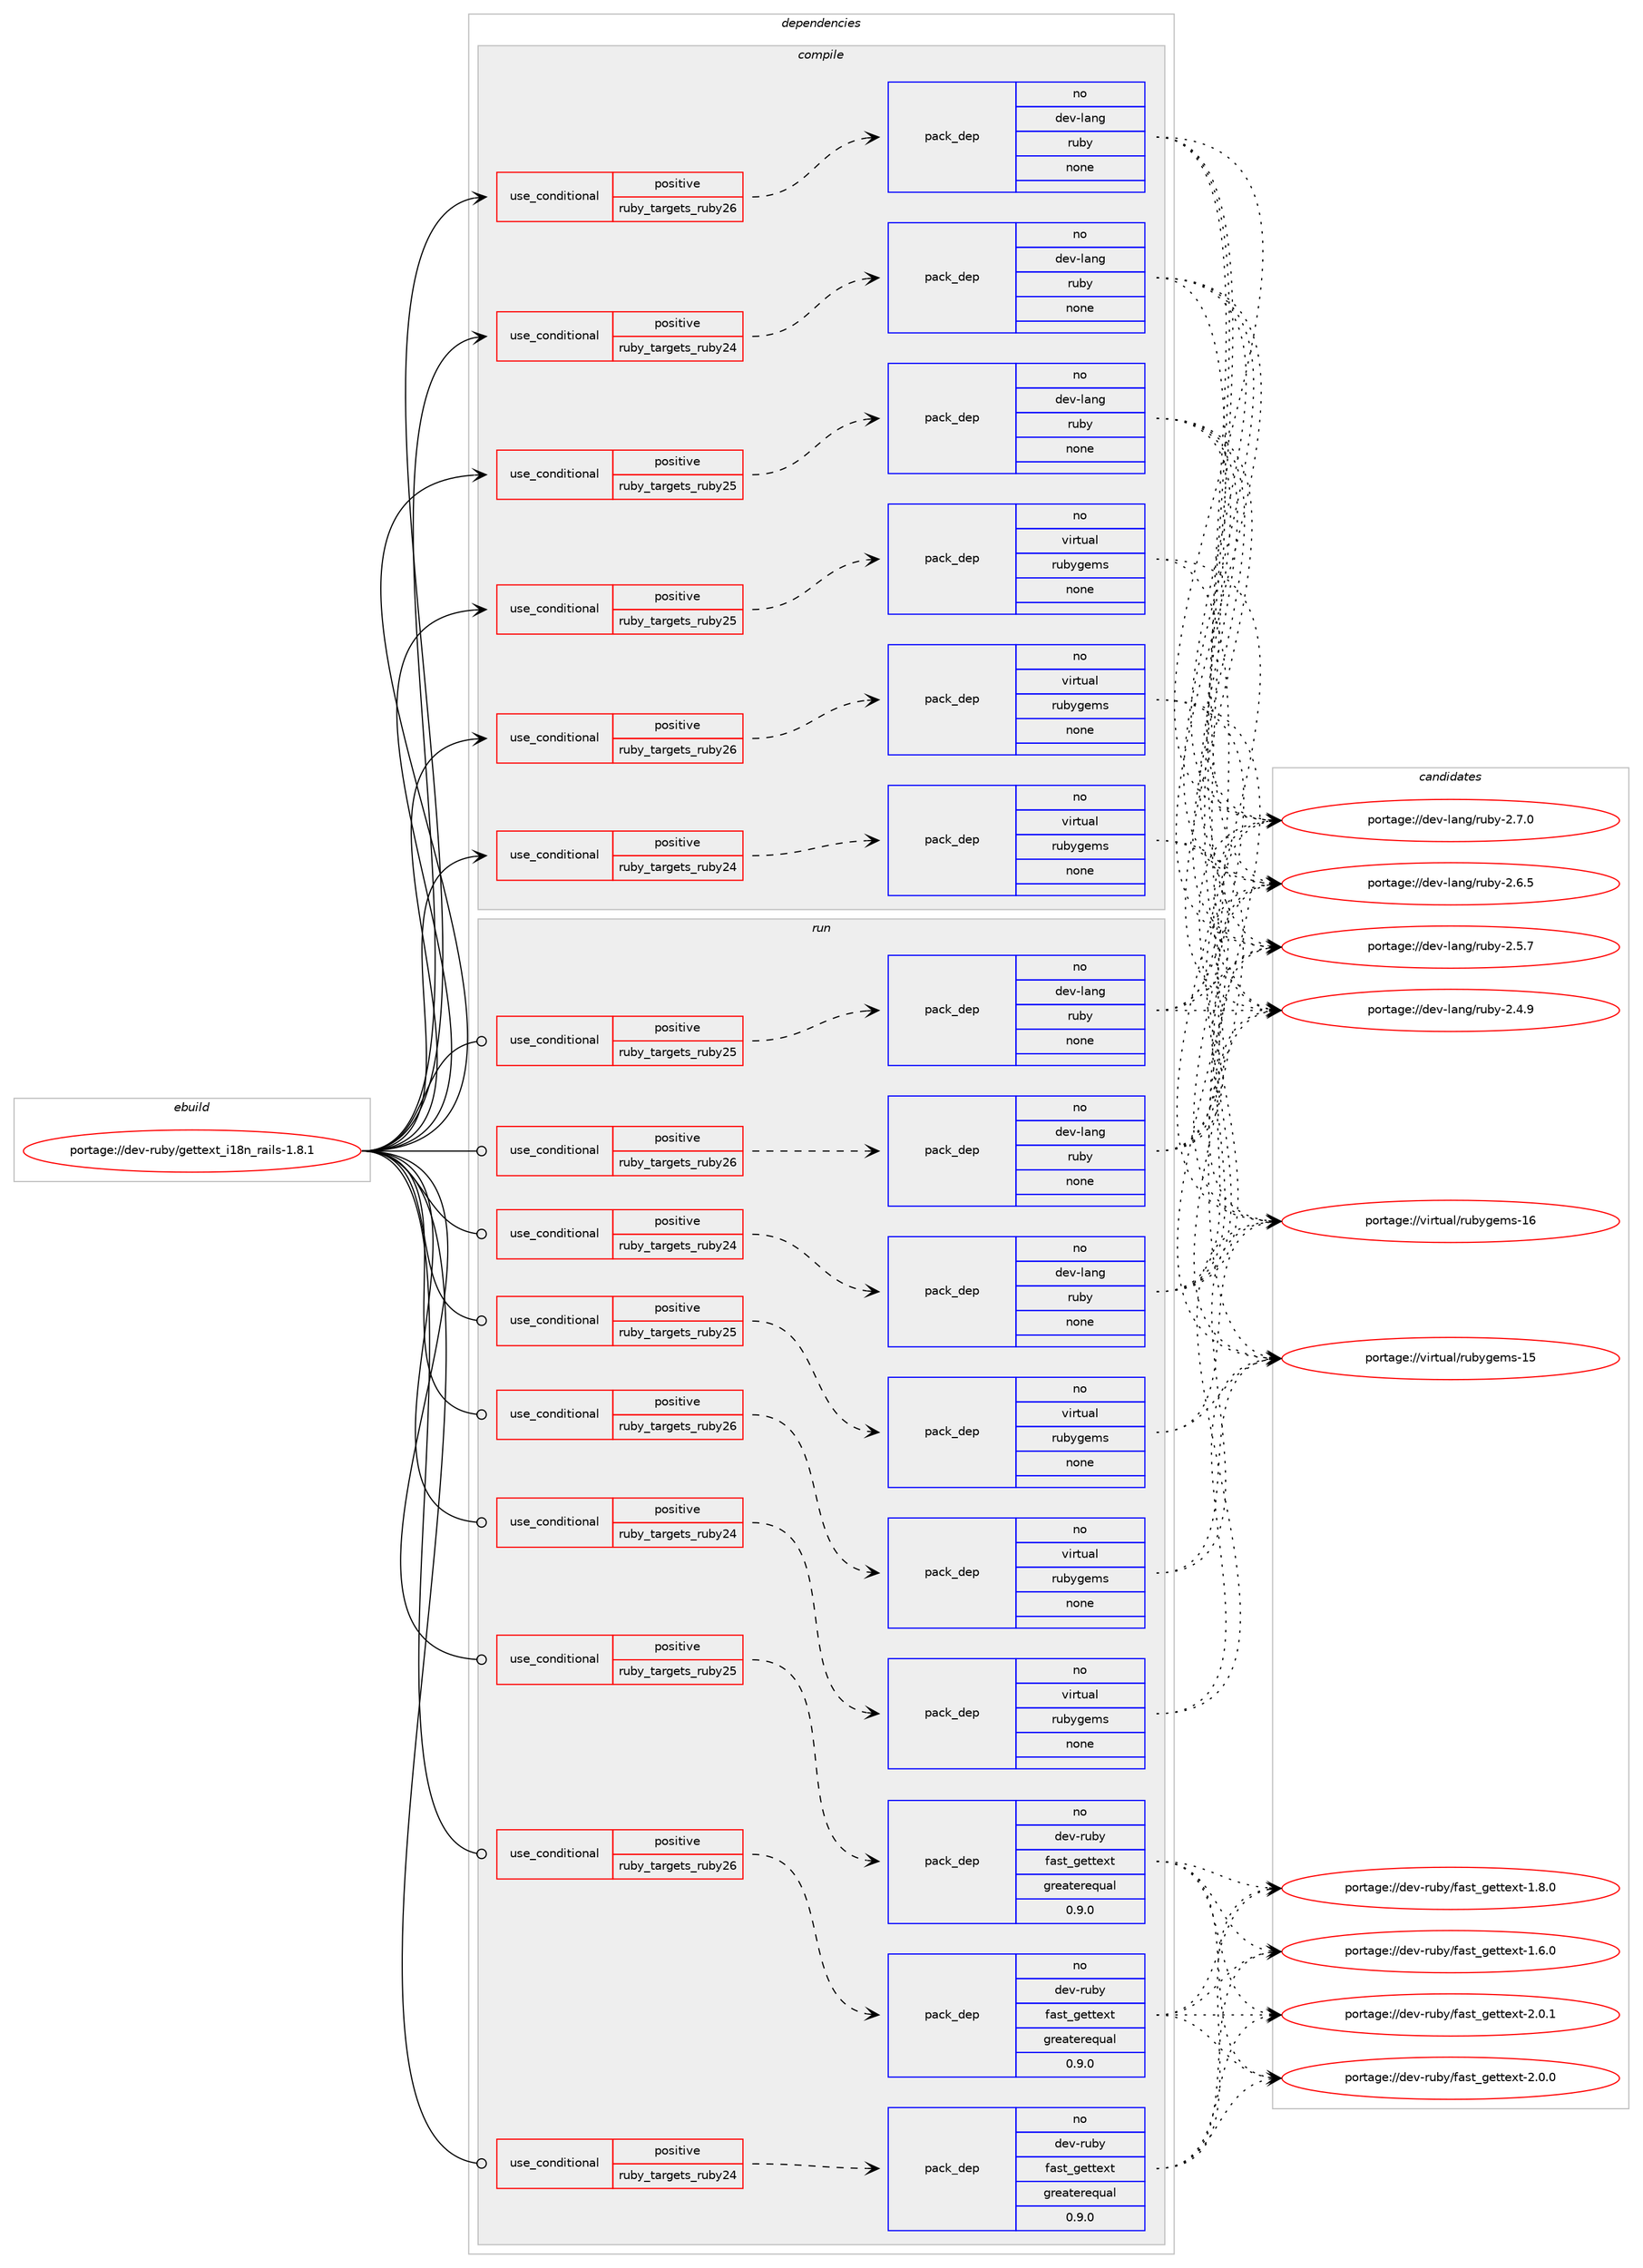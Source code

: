 digraph prolog {

# *************
# Graph options
# *************

newrank=true;
concentrate=true;
compound=true;
graph [rankdir=LR,fontname=Helvetica,fontsize=10,ranksep=1.5];#, ranksep=2.5, nodesep=0.2];
edge  [arrowhead=vee];
node  [fontname=Helvetica,fontsize=10];

# **********
# The ebuild
# **********

subgraph cluster_leftcol {
color=gray;
rank=same;
label=<<i>ebuild</i>>;
id [label="portage://dev-ruby/gettext_i18n_rails-1.8.1", color=red, width=4, href="../dev-ruby/gettext_i18n_rails-1.8.1.svg"];
}

# ****************
# The dependencies
# ****************

subgraph cluster_midcol {
color=gray;
label=<<i>dependencies</i>>;
subgraph cluster_compile {
fillcolor="#eeeeee";
style=filled;
label=<<i>compile</i>>;
subgraph cond86805 {
dependency355083 [label=<<TABLE BORDER="0" CELLBORDER="1" CELLSPACING="0" CELLPADDING="4"><TR><TD ROWSPAN="3" CELLPADDING="10">use_conditional</TD></TR><TR><TD>positive</TD></TR><TR><TD>ruby_targets_ruby24</TD></TR></TABLE>>, shape=none, color=red];
subgraph pack263465 {
dependency355084 [label=<<TABLE BORDER="0" CELLBORDER="1" CELLSPACING="0" CELLPADDING="4" WIDTH="220"><TR><TD ROWSPAN="6" CELLPADDING="30">pack_dep</TD></TR><TR><TD WIDTH="110">no</TD></TR><TR><TD>dev-lang</TD></TR><TR><TD>ruby</TD></TR><TR><TD>none</TD></TR><TR><TD></TD></TR></TABLE>>, shape=none, color=blue];
}
dependency355083:e -> dependency355084:w [weight=20,style="dashed",arrowhead="vee"];
}
id:e -> dependency355083:w [weight=20,style="solid",arrowhead="vee"];
subgraph cond86806 {
dependency355085 [label=<<TABLE BORDER="0" CELLBORDER="1" CELLSPACING="0" CELLPADDING="4"><TR><TD ROWSPAN="3" CELLPADDING="10">use_conditional</TD></TR><TR><TD>positive</TD></TR><TR><TD>ruby_targets_ruby24</TD></TR></TABLE>>, shape=none, color=red];
subgraph pack263466 {
dependency355086 [label=<<TABLE BORDER="0" CELLBORDER="1" CELLSPACING="0" CELLPADDING="4" WIDTH="220"><TR><TD ROWSPAN="6" CELLPADDING="30">pack_dep</TD></TR><TR><TD WIDTH="110">no</TD></TR><TR><TD>virtual</TD></TR><TR><TD>rubygems</TD></TR><TR><TD>none</TD></TR><TR><TD></TD></TR></TABLE>>, shape=none, color=blue];
}
dependency355085:e -> dependency355086:w [weight=20,style="dashed",arrowhead="vee"];
}
id:e -> dependency355085:w [weight=20,style="solid",arrowhead="vee"];
subgraph cond86807 {
dependency355087 [label=<<TABLE BORDER="0" CELLBORDER="1" CELLSPACING="0" CELLPADDING="4"><TR><TD ROWSPAN="3" CELLPADDING="10">use_conditional</TD></TR><TR><TD>positive</TD></TR><TR><TD>ruby_targets_ruby25</TD></TR></TABLE>>, shape=none, color=red];
subgraph pack263467 {
dependency355088 [label=<<TABLE BORDER="0" CELLBORDER="1" CELLSPACING="0" CELLPADDING="4" WIDTH="220"><TR><TD ROWSPAN="6" CELLPADDING="30">pack_dep</TD></TR><TR><TD WIDTH="110">no</TD></TR><TR><TD>dev-lang</TD></TR><TR><TD>ruby</TD></TR><TR><TD>none</TD></TR><TR><TD></TD></TR></TABLE>>, shape=none, color=blue];
}
dependency355087:e -> dependency355088:w [weight=20,style="dashed",arrowhead="vee"];
}
id:e -> dependency355087:w [weight=20,style="solid",arrowhead="vee"];
subgraph cond86808 {
dependency355089 [label=<<TABLE BORDER="0" CELLBORDER="1" CELLSPACING="0" CELLPADDING="4"><TR><TD ROWSPAN="3" CELLPADDING="10">use_conditional</TD></TR><TR><TD>positive</TD></TR><TR><TD>ruby_targets_ruby25</TD></TR></TABLE>>, shape=none, color=red];
subgraph pack263468 {
dependency355090 [label=<<TABLE BORDER="0" CELLBORDER="1" CELLSPACING="0" CELLPADDING="4" WIDTH="220"><TR><TD ROWSPAN="6" CELLPADDING="30">pack_dep</TD></TR><TR><TD WIDTH="110">no</TD></TR><TR><TD>virtual</TD></TR><TR><TD>rubygems</TD></TR><TR><TD>none</TD></TR><TR><TD></TD></TR></TABLE>>, shape=none, color=blue];
}
dependency355089:e -> dependency355090:w [weight=20,style="dashed",arrowhead="vee"];
}
id:e -> dependency355089:w [weight=20,style="solid",arrowhead="vee"];
subgraph cond86809 {
dependency355091 [label=<<TABLE BORDER="0" CELLBORDER="1" CELLSPACING="0" CELLPADDING="4"><TR><TD ROWSPAN="3" CELLPADDING="10">use_conditional</TD></TR><TR><TD>positive</TD></TR><TR><TD>ruby_targets_ruby26</TD></TR></TABLE>>, shape=none, color=red];
subgraph pack263469 {
dependency355092 [label=<<TABLE BORDER="0" CELLBORDER="1" CELLSPACING="0" CELLPADDING="4" WIDTH="220"><TR><TD ROWSPAN="6" CELLPADDING="30">pack_dep</TD></TR><TR><TD WIDTH="110">no</TD></TR><TR><TD>dev-lang</TD></TR><TR><TD>ruby</TD></TR><TR><TD>none</TD></TR><TR><TD></TD></TR></TABLE>>, shape=none, color=blue];
}
dependency355091:e -> dependency355092:w [weight=20,style="dashed",arrowhead="vee"];
}
id:e -> dependency355091:w [weight=20,style="solid",arrowhead="vee"];
subgraph cond86810 {
dependency355093 [label=<<TABLE BORDER="0" CELLBORDER="1" CELLSPACING="0" CELLPADDING="4"><TR><TD ROWSPAN="3" CELLPADDING="10">use_conditional</TD></TR><TR><TD>positive</TD></TR><TR><TD>ruby_targets_ruby26</TD></TR></TABLE>>, shape=none, color=red];
subgraph pack263470 {
dependency355094 [label=<<TABLE BORDER="0" CELLBORDER="1" CELLSPACING="0" CELLPADDING="4" WIDTH="220"><TR><TD ROWSPAN="6" CELLPADDING="30">pack_dep</TD></TR><TR><TD WIDTH="110">no</TD></TR><TR><TD>virtual</TD></TR><TR><TD>rubygems</TD></TR><TR><TD>none</TD></TR><TR><TD></TD></TR></TABLE>>, shape=none, color=blue];
}
dependency355093:e -> dependency355094:w [weight=20,style="dashed",arrowhead="vee"];
}
id:e -> dependency355093:w [weight=20,style="solid",arrowhead="vee"];
}
subgraph cluster_compileandrun {
fillcolor="#eeeeee";
style=filled;
label=<<i>compile and run</i>>;
}
subgraph cluster_run {
fillcolor="#eeeeee";
style=filled;
label=<<i>run</i>>;
subgraph cond86811 {
dependency355095 [label=<<TABLE BORDER="0" CELLBORDER="1" CELLSPACING="0" CELLPADDING="4"><TR><TD ROWSPAN="3" CELLPADDING="10">use_conditional</TD></TR><TR><TD>positive</TD></TR><TR><TD>ruby_targets_ruby24</TD></TR></TABLE>>, shape=none, color=red];
subgraph pack263471 {
dependency355096 [label=<<TABLE BORDER="0" CELLBORDER="1" CELLSPACING="0" CELLPADDING="4" WIDTH="220"><TR><TD ROWSPAN="6" CELLPADDING="30">pack_dep</TD></TR><TR><TD WIDTH="110">no</TD></TR><TR><TD>dev-lang</TD></TR><TR><TD>ruby</TD></TR><TR><TD>none</TD></TR><TR><TD></TD></TR></TABLE>>, shape=none, color=blue];
}
dependency355095:e -> dependency355096:w [weight=20,style="dashed",arrowhead="vee"];
}
id:e -> dependency355095:w [weight=20,style="solid",arrowhead="odot"];
subgraph cond86812 {
dependency355097 [label=<<TABLE BORDER="0" CELLBORDER="1" CELLSPACING="0" CELLPADDING="4"><TR><TD ROWSPAN="3" CELLPADDING="10">use_conditional</TD></TR><TR><TD>positive</TD></TR><TR><TD>ruby_targets_ruby24</TD></TR></TABLE>>, shape=none, color=red];
subgraph pack263472 {
dependency355098 [label=<<TABLE BORDER="0" CELLBORDER="1" CELLSPACING="0" CELLPADDING="4" WIDTH="220"><TR><TD ROWSPAN="6" CELLPADDING="30">pack_dep</TD></TR><TR><TD WIDTH="110">no</TD></TR><TR><TD>dev-ruby</TD></TR><TR><TD>fast_gettext</TD></TR><TR><TD>greaterequal</TD></TR><TR><TD>0.9.0</TD></TR></TABLE>>, shape=none, color=blue];
}
dependency355097:e -> dependency355098:w [weight=20,style="dashed",arrowhead="vee"];
}
id:e -> dependency355097:w [weight=20,style="solid",arrowhead="odot"];
subgraph cond86813 {
dependency355099 [label=<<TABLE BORDER="0" CELLBORDER="1" CELLSPACING="0" CELLPADDING="4"><TR><TD ROWSPAN="3" CELLPADDING="10">use_conditional</TD></TR><TR><TD>positive</TD></TR><TR><TD>ruby_targets_ruby24</TD></TR></TABLE>>, shape=none, color=red];
subgraph pack263473 {
dependency355100 [label=<<TABLE BORDER="0" CELLBORDER="1" CELLSPACING="0" CELLPADDING="4" WIDTH="220"><TR><TD ROWSPAN="6" CELLPADDING="30">pack_dep</TD></TR><TR><TD WIDTH="110">no</TD></TR><TR><TD>virtual</TD></TR><TR><TD>rubygems</TD></TR><TR><TD>none</TD></TR><TR><TD></TD></TR></TABLE>>, shape=none, color=blue];
}
dependency355099:e -> dependency355100:w [weight=20,style="dashed",arrowhead="vee"];
}
id:e -> dependency355099:w [weight=20,style="solid",arrowhead="odot"];
subgraph cond86814 {
dependency355101 [label=<<TABLE BORDER="0" CELLBORDER="1" CELLSPACING="0" CELLPADDING="4"><TR><TD ROWSPAN="3" CELLPADDING="10">use_conditional</TD></TR><TR><TD>positive</TD></TR><TR><TD>ruby_targets_ruby25</TD></TR></TABLE>>, shape=none, color=red];
subgraph pack263474 {
dependency355102 [label=<<TABLE BORDER="0" CELLBORDER="1" CELLSPACING="0" CELLPADDING="4" WIDTH="220"><TR><TD ROWSPAN="6" CELLPADDING="30">pack_dep</TD></TR><TR><TD WIDTH="110">no</TD></TR><TR><TD>dev-lang</TD></TR><TR><TD>ruby</TD></TR><TR><TD>none</TD></TR><TR><TD></TD></TR></TABLE>>, shape=none, color=blue];
}
dependency355101:e -> dependency355102:w [weight=20,style="dashed",arrowhead="vee"];
}
id:e -> dependency355101:w [weight=20,style="solid",arrowhead="odot"];
subgraph cond86815 {
dependency355103 [label=<<TABLE BORDER="0" CELLBORDER="1" CELLSPACING="0" CELLPADDING="4"><TR><TD ROWSPAN="3" CELLPADDING="10">use_conditional</TD></TR><TR><TD>positive</TD></TR><TR><TD>ruby_targets_ruby25</TD></TR></TABLE>>, shape=none, color=red];
subgraph pack263475 {
dependency355104 [label=<<TABLE BORDER="0" CELLBORDER="1" CELLSPACING="0" CELLPADDING="4" WIDTH="220"><TR><TD ROWSPAN="6" CELLPADDING="30">pack_dep</TD></TR><TR><TD WIDTH="110">no</TD></TR><TR><TD>dev-ruby</TD></TR><TR><TD>fast_gettext</TD></TR><TR><TD>greaterequal</TD></TR><TR><TD>0.9.0</TD></TR></TABLE>>, shape=none, color=blue];
}
dependency355103:e -> dependency355104:w [weight=20,style="dashed",arrowhead="vee"];
}
id:e -> dependency355103:w [weight=20,style="solid",arrowhead="odot"];
subgraph cond86816 {
dependency355105 [label=<<TABLE BORDER="0" CELLBORDER="1" CELLSPACING="0" CELLPADDING="4"><TR><TD ROWSPAN="3" CELLPADDING="10">use_conditional</TD></TR><TR><TD>positive</TD></TR><TR><TD>ruby_targets_ruby25</TD></TR></TABLE>>, shape=none, color=red];
subgraph pack263476 {
dependency355106 [label=<<TABLE BORDER="0" CELLBORDER="1" CELLSPACING="0" CELLPADDING="4" WIDTH="220"><TR><TD ROWSPAN="6" CELLPADDING="30">pack_dep</TD></TR><TR><TD WIDTH="110">no</TD></TR><TR><TD>virtual</TD></TR><TR><TD>rubygems</TD></TR><TR><TD>none</TD></TR><TR><TD></TD></TR></TABLE>>, shape=none, color=blue];
}
dependency355105:e -> dependency355106:w [weight=20,style="dashed",arrowhead="vee"];
}
id:e -> dependency355105:w [weight=20,style="solid",arrowhead="odot"];
subgraph cond86817 {
dependency355107 [label=<<TABLE BORDER="0" CELLBORDER="1" CELLSPACING="0" CELLPADDING="4"><TR><TD ROWSPAN="3" CELLPADDING="10">use_conditional</TD></TR><TR><TD>positive</TD></TR><TR><TD>ruby_targets_ruby26</TD></TR></TABLE>>, shape=none, color=red];
subgraph pack263477 {
dependency355108 [label=<<TABLE BORDER="0" CELLBORDER="1" CELLSPACING="0" CELLPADDING="4" WIDTH="220"><TR><TD ROWSPAN="6" CELLPADDING="30">pack_dep</TD></TR><TR><TD WIDTH="110">no</TD></TR><TR><TD>dev-lang</TD></TR><TR><TD>ruby</TD></TR><TR><TD>none</TD></TR><TR><TD></TD></TR></TABLE>>, shape=none, color=blue];
}
dependency355107:e -> dependency355108:w [weight=20,style="dashed",arrowhead="vee"];
}
id:e -> dependency355107:w [weight=20,style="solid",arrowhead="odot"];
subgraph cond86818 {
dependency355109 [label=<<TABLE BORDER="0" CELLBORDER="1" CELLSPACING="0" CELLPADDING="4"><TR><TD ROWSPAN="3" CELLPADDING="10">use_conditional</TD></TR><TR><TD>positive</TD></TR><TR><TD>ruby_targets_ruby26</TD></TR></TABLE>>, shape=none, color=red];
subgraph pack263478 {
dependency355110 [label=<<TABLE BORDER="0" CELLBORDER="1" CELLSPACING="0" CELLPADDING="4" WIDTH="220"><TR><TD ROWSPAN="6" CELLPADDING="30">pack_dep</TD></TR><TR><TD WIDTH="110">no</TD></TR><TR><TD>dev-ruby</TD></TR><TR><TD>fast_gettext</TD></TR><TR><TD>greaterequal</TD></TR><TR><TD>0.9.0</TD></TR></TABLE>>, shape=none, color=blue];
}
dependency355109:e -> dependency355110:w [weight=20,style="dashed",arrowhead="vee"];
}
id:e -> dependency355109:w [weight=20,style="solid",arrowhead="odot"];
subgraph cond86819 {
dependency355111 [label=<<TABLE BORDER="0" CELLBORDER="1" CELLSPACING="0" CELLPADDING="4"><TR><TD ROWSPAN="3" CELLPADDING="10">use_conditional</TD></TR><TR><TD>positive</TD></TR><TR><TD>ruby_targets_ruby26</TD></TR></TABLE>>, shape=none, color=red];
subgraph pack263479 {
dependency355112 [label=<<TABLE BORDER="0" CELLBORDER="1" CELLSPACING="0" CELLPADDING="4" WIDTH="220"><TR><TD ROWSPAN="6" CELLPADDING="30">pack_dep</TD></TR><TR><TD WIDTH="110">no</TD></TR><TR><TD>virtual</TD></TR><TR><TD>rubygems</TD></TR><TR><TD>none</TD></TR><TR><TD></TD></TR></TABLE>>, shape=none, color=blue];
}
dependency355111:e -> dependency355112:w [weight=20,style="dashed",arrowhead="vee"];
}
id:e -> dependency355111:w [weight=20,style="solid",arrowhead="odot"];
}
}

# **************
# The candidates
# **************

subgraph cluster_choices {
rank=same;
color=gray;
label=<<i>candidates</i>>;

subgraph choice263465 {
color=black;
nodesep=1;
choice10010111845108971101034711411798121455046554648 [label="portage://dev-lang/ruby-2.7.0", color=red, width=4,href="../dev-lang/ruby-2.7.0.svg"];
choice10010111845108971101034711411798121455046544653 [label="portage://dev-lang/ruby-2.6.5", color=red, width=4,href="../dev-lang/ruby-2.6.5.svg"];
choice10010111845108971101034711411798121455046534655 [label="portage://dev-lang/ruby-2.5.7", color=red, width=4,href="../dev-lang/ruby-2.5.7.svg"];
choice10010111845108971101034711411798121455046524657 [label="portage://dev-lang/ruby-2.4.9", color=red, width=4,href="../dev-lang/ruby-2.4.9.svg"];
dependency355084:e -> choice10010111845108971101034711411798121455046554648:w [style=dotted,weight="100"];
dependency355084:e -> choice10010111845108971101034711411798121455046544653:w [style=dotted,weight="100"];
dependency355084:e -> choice10010111845108971101034711411798121455046534655:w [style=dotted,weight="100"];
dependency355084:e -> choice10010111845108971101034711411798121455046524657:w [style=dotted,weight="100"];
}
subgraph choice263466 {
color=black;
nodesep=1;
choice118105114116117971084711411798121103101109115454954 [label="portage://virtual/rubygems-16", color=red, width=4,href="../virtual/rubygems-16.svg"];
choice118105114116117971084711411798121103101109115454953 [label="portage://virtual/rubygems-15", color=red, width=4,href="../virtual/rubygems-15.svg"];
dependency355086:e -> choice118105114116117971084711411798121103101109115454954:w [style=dotted,weight="100"];
dependency355086:e -> choice118105114116117971084711411798121103101109115454953:w [style=dotted,weight="100"];
}
subgraph choice263467 {
color=black;
nodesep=1;
choice10010111845108971101034711411798121455046554648 [label="portage://dev-lang/ruby-2.7.0", color=red, width=4,href="../dev-lang/ruby-2.7.0.svg"];
choice10010111845108971101034711411798121455046544653 [label="portage://dev-lang/ruby-2.6.5", color=red, width=4,href="../dev-lang/ruby-2.6.5.svg"];
choice10010111845108971101034711411798121455046534655 [label="portage://dev-lang/ruby-2.5.7", color=red, width=4,href="../dev-lang/ruby-2.5.7.svg"];
choice10010111845108971101034711411798121455046524657 [label="portage://dev-lang/ruby-2.4.9", color=red, width=4,href="../dev-lang/ruby-2.4.9.svg"];
dependency355088:e -> choice10010111845108971101034711411798121455046554648:w [style=dotted,weight="100"];
dependency355088:e -> choice10010111845108971101034711411798121455046544653:w [style=dotted,weight="100"];
dependency355088:e -> choice10010111845108971101034711411798121455046534655:w [style=dotted,weight="100"];
dependency355088:e -> choice10010111845108971101034711411798121455046524657:w [style=dotted,weight="100"];
}
subgraph choice263468 {
color=black;
nodesep=1;
choice118105114116117971084711411798121103101109115454954 [label="portage://virtual/rubygems-16", color=red, width=4,href="../virtual/rubygems-16.svg"];
choice118105114116117971084711411798121103101109115454953 [label="portage://virtual/rubygems-15", color=red, width=4,href="../virtual/rubygems-15.svg"];
dependency355090:e -> choice118105114116117971084711411798121103101109115454954:w [style=dotted,weight="100"];
dependency355090:e -> choice118105114116117971084711411798121103101109115454953:w [style=dotted,weight="100"];
}
subgraph choice263469 {
color=black;
nodesep=1;
choice10010111845108971101034711411798121455046554648 [label="portage://dev-lang/ruby-2.7.0", color=red, width=4,href="../dev-lang/ruby-2.7.0.svg"];
choice10010111845108971101034711411798121455046544653 [label="portage://dev-lang/ruby-2.6.5", color=red, width=4,href="../dev-lang/ruby-2.6.5.svg"];
choice10010111845108971101034711411798121455046534655 [label="portage://dev-lang/ruby-2.5.7", color=red, width=4,href="../dev-lang/ruby-2.5.7.svg"];
choice10010111845108971101034711411798121455046524657 [label="portage://dev-lang/ruby-2.4.9", color=red, width=4,href="../dev-lang/ruby-2.4.9.svg"];
dependency355092:e -> choice10010111845108971101034711411798121455046554648:w [style=dotted,weight="100"];
dependency355092:e -> choice10010111845108971101034711411798121455046544653:w [style=dotted,weight="100"];
dependency355092:e -> choice10010111845108971101034711411798121455046534655:w [style=dotted,weight="100"];
dependency355092:e -> choice10010111845108971101034711411798121455046524657:w [style=dotted,weight="100"];
}
subgraph choice263470 {
color=black;
nodesep=1;
choice118105114116117971084711411798121103101109115454954 [label="portage://virtual/rubygems-16", color=red, width=4,href="../virtual/rubygems-16.svg"];
choice118105114116117971084711411798121103101109115454953 [label="portage://virtual/rubygems-15", color=red, width=4,href="../virtual/rubygems-15.svg"];
dependency355094:e -> choice118105114116117971084711411798121103101109115454954:w [style=dotted,weight="100"];
dependency355094:e -> choice118105114116117971084711411798121103101109115454953:w [style=dotted,weight="100"];
}
subgraph choice263471 {
color=black;
nodesep=1;
choice10010111845108971101034711411798121455046554648 [label="portage://dev-lang/ruby-2.7.0", color=red, width=4,href="../dev-lang/ruby-2.7.0.svg"];
choice10010111845108971101034711411798121455046544653 [label="portage://dev-lang/ruby-2.6.5", color=red, width=4,href="../dev-lang/ruby-2.6.5.svg"];
choice10010111845108971101034711411798121455046534655 [label="portage://dev-lang/ruby-2.5.7", color=red, width=4,href="../dev-lang/ruby-2.5.7.svg"];
choice10010111845108971101034711411798121455046524657 [label="portage://dev-lang/ruby-2.4.9", color=red, width=4,href="../dev-lang/ruby-2.4.9.svg"];
dependency355096:e -> choice10010111845108971101034711411798121455046554648:w [style=dotted,weight="100"];
dependency355096:e -> choice10010111845108971101034711411798121455046544653:w [style=dotted,weight="100"];
dependency355096:e -> choice10010111845108971101034711411798121455046534655:w [style=dotted,weight="100"];
dependency355096:e -> choice10010111845108971101034711411798121455046524657:w [style=dotted,weight="100"];
}
subgraph choice263472 {
color=black;
nodesep=1;
choice1001011184511411798121471029711511695103101116116101120116455046484649 [label="portage://dev-ruby/fast_gettext-2.0.1", color=red, width=4,href="../dev-ruby/fast_gettext-2.0.1.svg"];
choice1001011184511411798121471029711511695103101116116101120116455046484648 [label="portage://dev-ruby/fast_gettext-2.0.0", color=red, width=4,href="../dev-ruby/fast_gettext-2.0.0.svg"];
choice1001011184511411798121471029711511695103101116116101120116454946564648 [label="portage://dev-ruby/fast_gettext-1.8.0", color=red, width=4,href="../dev-ruby/fast_gettext-1.8.0.svg"];
choice1001011184511411798121471029711511695103101116116101120116454946544648 [label="portage://dev-ruby/fast_gettext-1.6.0", color=red, width=4,href="../dev-ruby/fast_gettext-1.6.0.svg"];
dependency355098:e -> choice1001011184511411798121471029711511695103101116116101120116455046484649:w [style=dotted,weight="100"];
dependency355098:e -> choice1001011184511411798121471029711511695103101116116101120116455046484648:w [style=dotted,weight="100"];
dependency355098:e -> choice1001011184511411798121471029711511695103101116116101120116454946564648:w [style=dotted,weight="100"];
dependency355098:e -> choice1001011184511411798121471029711511695103101116116101120116454946544648:w [style=dotted,weight="100"];
}
subgraph choice263473 {
color=black;
nodesep=1;
choice118105114116117971084711411798121103101109115454954 [label="portage://virtual/rubygems-16", color=red, width=4,href="../virtual/rubygems-16.svg"];
choice118105114116117971084711411798121103101109115454953 [label="portage://virtual/rubygems-15", color=red, width=4,href="../virtual/rubygems-15.svg"];
dependency355100:e -> choice118105114116117971084711411798121103101109115454954:w [style=dotted,weight="100"];
dependency355100:e -> choice118105114116117971084711411798121103101109115454953:w [style=dotted,weight="100"];
}
subgraph choice263474 {
color=black;
nodesep=1;
choice10010111845108971101034711411798121455046554648 [label="portage://dev-lang/ruby-2.7.0", color=red, width=4,href="../dev-lang/ruby-2.7.0.svg"];
choice10010111845108971101034711411798121455046544653 [label="portage://dev-lang/ruby-2.6.5", color=red, width=4,href="../dev-lang/ruby-2.6.5.svg"];
choice10010111845108971101034711411798121455046534655 [label="portage://dev-lang/ruby-2.5.7", color=red, width=4,href="../dev-lang/ruby-2.5.7.svg"];
choice10010111845108971101034711411798121455046524657 [label="portage://dev-lang/ruby-2.4.9", color=red, width=4,href="../dev-lang/ruby-2.4.9.svg"];
dependency355102:e -> choice10010111845108971101034711411798121455046554648:w [style=dotted,weight="100"];
dependency355102:e -> choice10010111845108971101034711411798121455046544653:w [style=dotted,weight="100"];
dependency355102:e -> choice10010111845108971101034711411798121455046534655:w [style=dotted,weight="100"];
dependency355102:e -> choice10010111845108971101034711411798121455046524657:w [style=dotted,weight="100"];
}
subgraph choice263475 {
color=black;
nodesep=1;
choice1001011184511411798121471029711511695103101116116101120116455046484649 [label="portage://dev-ruby/fast_gettext-2.0.1", color=red, width=4,href="../dev-ruby/fast_gettext-2.0.1.svg"];
choice1001011184511411798121471029711511695103101116116101120116455046484648 [label="portage://dev-ruby/fast_gettext-2.0.0", color=red, width=4,href="../dev-ruby/fast_gettext-2.0.0.svg"];
choice1001011184511411798121471029711511695103101116116101120116454946564648 [label="portage://dev-ruby/fast_gettext-1.8.0", color=red, width=4,href="../dev-ruby/fast_gettext-1.8.0.svg"];
choice1001011184511411798121471029711511695103101116116101120116454946544648 [label="portage://dev-ruby/fast_gettext-1.6.0", color=red, width=4,href="../dev-ruby/fast_gettext-1.6.0.svg"];
dependency355104:e -> choice1001011184511411798121471029711511695103101116116101120116455046484649:w [style=dotted,weight="100"];
dependency355104:e -> choice1001011184511411798121471029711511695103101116116101120116455046484648:w [style=dotted,weight="100"];
dependency355104:e -> choice1001011184511411798121471029711511695103101116116101120116454946564648:w [style=dotted,weight="100"];
dependency355104:e -> choice1001011184511411798121471029711511695103101116116101120116454946544648:w [style=dotted,weight="100"];
}
subgraph choice263476 {
color=black;
nodesep=1;
choice118105114116117971084711411798121103101109115454954 [label="portage://virtual/rubygems-16", color=red, width=4,href="../virtual/rubygems-16.svg"];
choice118105114116117971084711411798121103101109115454953 [label="portage://virtual/rubygems-15", color=red, width=4,href="../virtual/rubygems-15.svg"];
dependency355106:e -> choice118105114116117971084711411798121103101109115454954:w [style=dotted,weight="100"];
dependency355106:e -> choice118105114116117971084711411798121103101109115454953:w [style=dotted,weight="100"];
}
subgraph choice263477 {
color=black;
nodesep=1;
choice10010111845108971101034711411798121455046554648 [label="portage://dev-lang/ruby-2.7.0", color=red, width=4,href="../dev-lang/ruby-2.7.0.svg"];
choice10010111845108971101034711411798121455046544653 [label="portage://dev-lang/ruby-2.6.5", color=red, width=4,href="../dev-lang/ruby-2.6.5.svg"];
choice10010111845108971101034711411798121455046534655 [label="portage://dev-lang/ruby-2.5.7", color=red, width=4,href="../dev-lang/ruby-2.5.7.svg"];
choice10010111845108971101034711411798121455046524657 [label="portage://dev-lang/ruby-2.4.9", color=red, width=4,href="../dev-lang/ruby-2.4.9.svg"];
dependency355108:e -> choice10010111845108971101034711411798121455046554648:w [style=dotted,weight="100"];
dependency355108:e -> choice10010111845108971101034711411798121455046544653:w [style=dotted,weight="100"];
dependency355108:e -> choice10010111845108971101034711411798121455046534655:w [style=dotted,weight="100"];
dependency355108:e -> choice10010111845108971101034711411798121455046524657:w [style=dotted,weight="100"];
}
subgraph choice263478 {
color=black;
nodesep=1;
choice1001011184511411798121471029711511695103101116116101120116455046484649 [label="portage://dev-ruby/fast_gettext-2.0.1", color=red, width=4,href="../dev-ruby/fast_gettext-2.0.1.svg"];
choice1001011184511411798121471029711511695103101116116101120116455046484648 [label="portage://dev-ruby/fast_gettext-2.0.0", color=red, width=4,href="../dev-ruby/fast_gettext-2.0.0.svg"];
choice1001011184511411798121471029711511695103101116116101120116454946564648 [label="portage://dev-ruby/fast_gettext-1.8.0", color=red, width=4,href="../dev-ruby/fast_gettext-1.8.0.svg"];
choice1001011184511411798121471029711511695103101116116101120116454946544648 [label="portage://dev-ruby/fast_gettext-1.6.0", color=red, width=4,href="../dev-ruby/fast_gettext-1.6.0.svg"];
dependency355110:e -> choice1001011184511411798121471029711511695103101116116101120116455046484649:w [style=dotted,weight="100"];
dependency355110:e -> choice1001011184511411798121471029711511695103101116116101120116455046484648:w [style=dotted,weight="100"];
dependency355110:e -> choice1001011184511411798121471029711511695103101116116101120116454946564648:w [style=dotted,weight="100"];
dependency355110:e -> choice1001011184511411798121471029711511695103101116116101120116454946544648:w [style=dotted,weight="100"];
}
subgraph choice263479 {
color=black;
nodesep=1;
choice118105114116117971084711411798121103101109115454954 [label="portage://virtual/rubygems-16", color=red, width=4,href="../virtual/rubygems-16.svg"];
choice118105114116117971084711411798121103101109115454953 [label="portage://virtual/rubygems-15", color=red, width=4,href="../virtual/rubygems-15.svg"];
dependency355112:e -> choice118105114116117971084711411798121103101109115454954:w [style=dotted,weight="100"];
dependency355112:e -> choice118105114116117971084711411798121103101109115454953:w [style=dotted,weight="100"];
}
}

}
